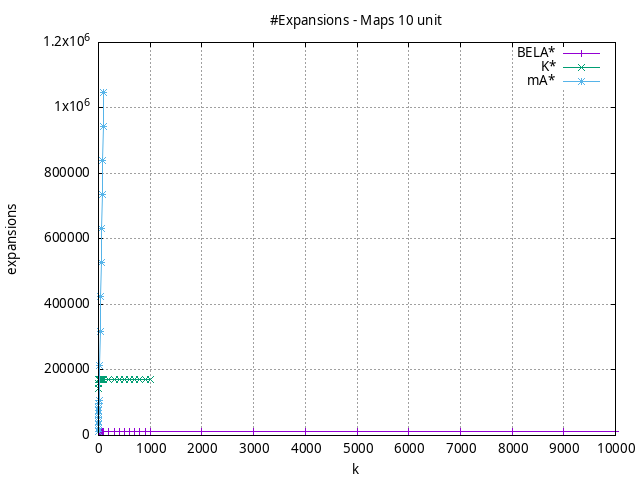 #!/usr/bin/gnuplot
# -*- coding: utf-8 -*-
#
# results/maps/unit/10/random512-10.heuristic.unit.expansions.gnuplot
#
# Started on 04/03/2024 23:10:17
# Author: Carlos Linares López
set grid
set xlabel "k"
set ylabel "expansions"

set title "#Expansions - Maps 10 unit"

set terminal png enhanced font "Ariel,10"
set output 'random512-10.heuristic.unit.expansions.png'

plot "-" title "BELA*"      with linesp, "-" title "K*"      with linesp, "-" title "mA*"      with linesp

	1 11809.25
	2 11810.29
	3 11811.3
	4 11812.21
	5 11813.09
	6 11813.8
	7 11814.68
	8 11815.14
	9 11815.67
	10 11816.19
	20 11818.77
	30 11820.44
	40 11822.22
	50 11823.35
	60 11824.31
	70 11825.0
	80 11825.81
	90 11826.42
	100 11826.92
	200 11830.83
	300 11832.66
	400 11834.6
	500 11836.06
	600 11837.9
	700 11839.12
	800 11840.23
	900 11841.22
	1000 11841.99
	2000 11846.95
	3000 11850.0
	4000 11851.74
	5000 11852.64
	6000 11853.48
	7000 11854.17
	8000 11854.97
	9000 11856.12
	10000 11856.64
end
	1 13534.28
	2 143915.53
	3 159732.54
	4 170904.97
	5 170904.97
	6 170904.97
	7 170904.97
	8 170904.97
	9 170904.97
	10 170904.97
	20 170904.97
	30 170904.97
	40 170904.97
	50 170904.97
	60 170904.97
	70 170904.97
	80 170904.97
	90 170904.97
	100 170904.97
	200 170904.97
	300 170904.97
	400 170904.97
	500 170904.97
	600 170904.97
	700 170904.97
	800 170904.97
	900 170904.97
	1000 170904.97
end
	1 11809.25
	2 22667.19
	3 33468.82
	4 44232.31
	5 54965.83
	6 65672.23
	7 76356.76
	8 87014.54
	9 97660.52
	10 108292.38
	20 213979.84
	30 319065.84
	40 423793.0
	50 528246.21
	60 632473.56
	70 736543.62
	80 840404.29
	90 944104.99
	100 1047714.97
end
